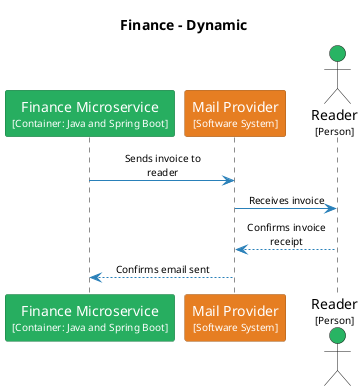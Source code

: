 @startuml
set separator none
title Finance - Dynamic

skinparam {
  arrowFontSize 10
  defaultTextAlignment center
  wrapWidth 200
  maxMessageSize 100
}

hide stereotype

skinparam sequenceParticipant<<Finance.FinanceMicroservice>> {
  BackgroundColor #27ae60
  FontColor #ffffff
  BorderColor #1b7943
  shadowing false
}
skinparam sequenceParticipant<<MailProvider>> {
  BackgroundColor #e67e22
  FontColor #ffffff
  BorderColor #a15817
  shadowing false
}
skinparam sequenceParticipant<<Reader>> {
  BackgroundColor #28b463
  FontColor #ffffff
  BorderColor #1c7d45
  shadowing false
}

participant "Finance Microservice\n<size:10>[Container: Java and Spring Boot]</size>" as Finance.FinanceMicroservice <<Finance.FinanceMicroservice>> #27ae60
participant "Mail Provider\n<size:10>[Software System]</size>" as MailProvider <<MailProvider>> #e67e22
actor "Reader\n<size:10>[Person]</size>" as Reader <<Reader>> #28b463
Finance.FinanceMicroservice -[#2980b9]> MailProvider : Sends invoice to reader
MailProvider -[#2980b9]> Reader : Receives invoice
MailProvider <-[#2980b9]- Reader : Confirms invoice receipt
Finance.FinanceMicroservice <-[#2980b9]- MailProvider : Confirms email sent
@enduml